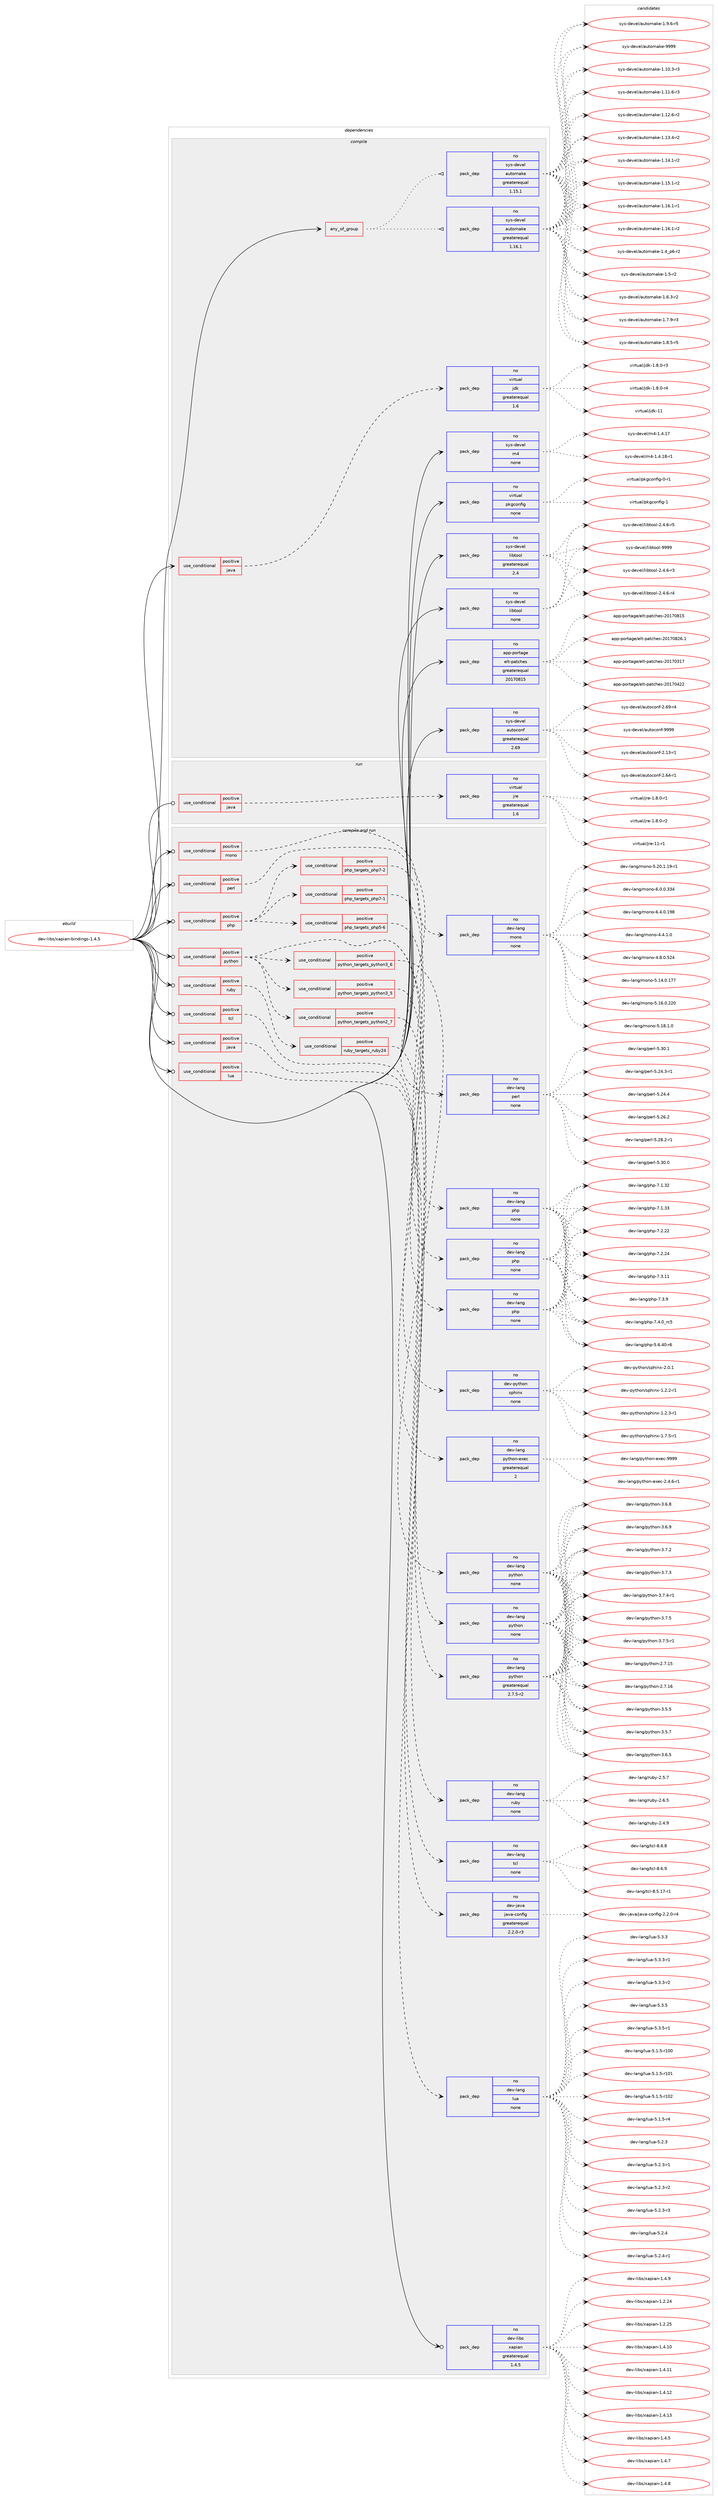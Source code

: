 digraph prolog {

# *************
# Graph options
# *************

newrank=true;
concentrate=true;
compound=true;
graph [rankdir=LR,fontname=Helvetica,fontsize=10,ranksep=1.5];#, ranksep=2.5, nodesep=0.2];
edge  [arrowhead=vee];
node  [fontname=Helvetica,fontsize=10];

# **********
# The ebuild
# **********

subgraph cluster_leftcol {
color=gray;
rank=same;
label=<<i>ebuild</i>>;
id [label="dev-libs/xapian-bindings-1.4.5", color=red, width=4, href="../dev-libs/xapian-bindings-1.4.5.svg"];
}

# ****************
# The dependencies
# ****************

subgraph cluster_midcol {
color=gray;
label=<<i>dependencies</i>>;
subgraph cluster_compile {
fillcolor="#eeeeee";
style=filled;
label=<<i>compile</i>>;
subgraph any11242 {
dependency569727 [label=<<TABLE BORDER="0" CELLBORDER="1" CELLSPACING="0" CELLPADDING="4"><TR><TD CELLPADDING="10">any_of_group</TD></TR></TABLE>>, shape=none, color=red];subgraph pack425360 {
dependency569728 [label=<<TABLE BORDER="0" CELLBORDER="1" CELLSPACING="0" CELLPADDING="4" WIDTH="220"><TR><TD ROWSPAN="6" CELLPADDING="30">pack_dep</TD></TR><TR><TD WIDTH="110">no</TD></TR><TR><TD>sys-devel</TD></TR><TR><TD>automake</TD></TR><TR><TD>greaterequal</TD></TR><TR><TD>1.16.1</TD></TR></TABLE>>, shape=none, color=blue];
}
dependency569727:e -> dependency569728:w [weight=20,style="dotted",arrowhead="oinv"];
subgraph pack425361 {
dependency569729 [label=<<TABLE BORDER="0" CELLBORDER="1" CELLSPACING="0" CELLPADDING="4" WIDTH="220"><TR><TD ROWSPAN="6" CELLPADDING="30">pack_dep</TD></TR><TR><TD WIDTH="110">no</TD></TR><TR><TD>sys-devel</TD></TR><TR><TD>automake</TD></TR><TR><TD>greaterequal</TD></TR><TR><TD>1.15.1</TD></TR></TABLE>>, shape=none, color=blue];
}
dependency569727:e -> dependency569729:w [weight=20,style="dotted",arrowhead="oinv"];
}
id:e -> dependency569727:w [weight=20,style="solid",arrowhead="vee"];
subgraph cond132763 {
dependency569730 [label=<<TABLE BORDER="0" CELLBORDER="1" CELLSPACING="0" CELLPADDING="4"><TR><TD ROWSPAN="3" CELLPADDING="10">use_conditional</TD></TR><TR><TD>positive</TD></TR><TR><TD>java</TD></TR></TABLE>>, shape=none, color=red];
subgraph pack425362 {
dependency569731 [label=<<TABLE BORDER="0" CELLBORDER="1" CELLSPACING="0" CELLPADDING="4" WIDTH="220"><TR><TD ROWSPAN="6" CELLPADDING="30">pack_dep</TD></TR><TR><TD WIDTH="110">no</TD></TR><TR><TD>virtual</TD></TR><TR><TD>jdk</TD></TR><TR><TD>greaterequal</TD></TR><TR><TD>1.6</TD></TR></TABLE>>, shape=none, color=blue];
}
dependency569730:e -> dependency569731:w [weight=20,style="dashed",arrowhead="vee"];
}
id:e -> dependency569730:w [weight=20,style="solid",arrowhead="vee"];
subgraph pack425363 {
dependency569732 [label=<<TABLE BORDER="0" CELLBORDER="1" CELLSPACING="0" CELLPADDING="4" WIDTH="220"><TR><TD ROWSPAN="6" CELLPADDING="30">pack_dep</TD></TR><TR><TD WIDTH="110">no</TD></TR><TR><TD>app-portage</TD></TR><TR><TD>elt-patches</TD></TR><TR><TD>greaterequal</TD></TR><TR><TD>20170815</TD></TR></TABLE>>, shape=none, color=blue];
}
id:e -> dependency569732:w [weight=20,style="solid",arrowhead="vee"];
subgraph pack425364 {
dependency569733 [label=<<TABLE BORDER="0" CELLBORDER="1" CELLSPACING="0" CELLPADDING="4" WIDTH="220"><TR><TD ROWSPAN="6" CELLPADDING="30">pack_dep</TD></TR><TR><TD WIDTH="110">no</TD></TR><TR><TD>sys-devel</TD></TR><TR><TD>autoconf</TD></TR><TR><TD>greaterequal</TD></TR><TR><TD>2.69</TD></TR></TABLE>>, shape=none, color=blue];
}
id:e -> dependency569733:w [weight=20,style="solid",arrowhead="vee"];
subgraph pack425365 {
dependency569734 [label=<<TABLE BORDER="0" CELLBORDER="1" CELLSPACING="0" CELLPADDING="4" WIDTH="220"><TR><TD ROWSPAN="6" CELLPADDING="30">pack_dep</TD></TR><TR><TD WIDTH="110">no</TD></TR><TR><TD>sys-devel</TD></TR><TR><TD>libtool</TD></TR><TR><TD>greaterequal</TD></TR><TR><TD>2.4</TD></TR></TABLE>>, shape=none, color=blue];
}
id:e -> dependency569734:w [weight=20,style="solid",arrowhead="vee"];
subgraph pack425366 {
dependency569735 [label=<<TABLE BORDER="0" CELLBORDER="1" CELLSPACING="0" CELLPADDING="4" WIDTH="220"><TR><TD ROWSPAN="6" CELLPADDING="30">pack_dep</TD></TR><TR><TD WIDTH="110">no</TD></TR><TR><TD>sys-devel</TD></TR><TR><TD>libtool</TD></TR><TR><TD>none</TD></TR><TR><TD></TD></TR></TABLE>>, shape=none, color=blue];
}
id:e -> dependency569735:w [weight=20,style="solid",arrowhead="vee"];
subgraph pack425367 {
dependency569736 [label=<<TABLE BORDER="0" CELLBORDER="1" CELLSPACING="0" CELLPADDING="4" WIDTH="220"><TR><TD ROWSPAN="6" CELLPADDING="30">pack_dep</TD></TR><TR><TD WIDTH="110">no</TD></TR><TR><TD>sys-devel</TD></TR><TR><TD>m4</TD></TR><TR><TD>none</TD></TR><TR><TD></TD></TR></TABLE>>, shape=none, color=blue];
}
id:e -> dependency569736:w [weight=20,style="solid",arrowhead="vee"];
subgraph pack425368 {
dependency569737 [label=<<TABLE BORDER="0" CELLBORDER="1" CELLSPACING="0" CELLPADDING="4" WIDTH="220"><TR><TD ROWSPAN="6" CELLPADDING="30">pack_dep</TD></TR><TR><TD WIDTH="110">no</TD></TR><TR><TD>virtual</TD></TR><TR><TD>pkgconfig</TD></TR><TR><TD>none</TD></TR><TR><TD></TD></TR></TABLE>>, shape=none, color=blue];
}
id:e -> dependency569737:w [weight=20,style="solid",arrowhead="vee"];
}
subgraph cluster_compileandrun {
fillcolor="#eeeeee";
style=filled;
label=<<i>compile and run</i>>;
subgraph cond132764 {
dependency569738 [label=<<TABLE BORDER="0" CELLBORDER="1" CELLSPACING="0" CELLPADDING="4"><TR><TD ROWSPAN="3" CELLPADDING="10">use_conditional</TD></TR><TR><TD>positive</TD></TR><TR><TD>java</TD></TR></TABLE>>, shape=none, color=red];
subgraph pack425369 {
dependency569739 [label=<<TABLE BORDER="0" CELLBORDER="1" CELLSPACING="0" CELLPADDING="4" WIDTH="220"><TR><TD ROWSPAN="6" CELLPADDING="30">pack_dep</TD></TR><TR><TD WIDTH="110">no</TD></TR><TR><TD>dev-java</TD></TR><TR><TD>java-config</TD></TR><TR><TD>greaterequal</TD></TR><TR><TD>2.2.0-r3</TD></TR></TABLE>>, shape=none, color=blue];
}
dependency569738:e -> dependency569739:w [weight=20,style="dashed",arrowhead="vee"];
}
id:e -> dependency569738:w [weight=20,style="solid",arrowhead="odotvee"];
subgraph cond132765 {
dependency569740 [label=<<TABLE BORDER="0" CELLBORDER="1" CELLSPACING="0" CELLPADDING="4"><TR><TD ROWSPAN="3" CELLPADDING="10">use_conditional</TD></TR><TR><TD>positive</TD></TR><TR><TD>lua</TD></TR></TABLE>>, shape=none, color=red];
subgraph pack425370 {
dependency569741 [label=<<TABLE BORDER="0" CELLBORDER="1" CELLSPACING="0" CELLPADDING="4" WIDTH="220"><TR><TD ROWSPAN="6" CELLPADDING="30">pack_dep</TD></TR><TR><TD WIDTH="110">no</TD></TR><TR><TD>dev-lang</TD></TR><TR><TD>lua</TD></TR><TR><TD>none</TD></TR><TR><TD></TD></TR></TABLE>>, shape=none, color=blue];
}
dependency569740:e -> dependency569741:w [weight=20,style="dashed",arrowhead="vee"];
}
id:e -> dependency569740:w [weight=20,style="solid",arrowhead="odotvee"];
subgraph cond132766 {
dependency569742 [label=<<TABLE BORDER="0" CELLBORDER="1" CELLSPACING="0" CELLPADDING="4"><TR><TD ROWSPAN="3" CELLPADDING="10">use_conditional</TD></TR><TR><TD>positive</TD></TR><TR><TD>mono</TD></TR></TABLE>>, shape=none, color=red];
subgraph pack425371 {
dependency569743 [label=<<TABLE BORDER="0" CELLBORDER="1" CELLSPACING="0" CELLPADDING="4" WIDTH="220"><TR><TD ROWSPAN="6" CELLPADDING="30">pack_dep</TD></TR><TR><TD WIDTH="110">no</TD></TR><TR><TD>dev-lang</TD></TR><TR><TD>mono</TD></TR><TR><TD>none</TD></TR><TR><TD></TD></TR></TABLE>>, shape=none, color=blue];
}
dependency569742:e -> dependency569743:w [weight=20,style="dashed",arrowhead="vee"];
}
id:e -> dependency569742:w [weight=20,style="solid",arrowhead="odotvee"];
subgraph cond132767 {
dependency569744 [label=<<TABLE BORDER="0" CELLBORDER="1" CELLSPACING="0" CELLPADDING="4"><TR><TD ROWSPAN="3" CELLPADDING="10">use_conditional</TD></TR><TR><TD>positive</TD></TR><TR><TD>perl</TD></TR></TABLE>>, shape=none, color=red];
subgraph pack425372 {
dependency569745 [label=<<TABLE BORDER="0" CELLBORDER="1" CELLSPACING="0" CELLPADDING="4" WIDTH="220"><TR><TD ROWSPAN="6" CELLPADDING="30">pack_dep</TD></TR><TR><TD WIDTH="110">no</TD></TR><TR><TD>dev-lang</TD></TR><TR><TD>perl</TD></TR><TR><TD>none</TD></TR><TR><TD></TD></TR></TABLE>>, shape=none, color=blue];
}
dependency569744:e -> dependency569745:w [weight=20,style="dashed",arrowhead="vee"];
}
id:e -> dependency569744:w [weight=20,style="solid",arrowhead="odotvee"];
subgraph cond132768 {
dependency569746 [label=<<TABLE BORDER="0" CELLBORDER="1" CELLSPACING="0" CELLPADDING="4"><TR><TD ROWSPAN="3" CELLPADDING="10">use_conditional</TD></TR><TR><TD>positive</TD></TR><TR><TD>php</TD></TR></TABLE>>, shape=none, color=red];
subgraph cond132769 {
dependency569747 [label=<<TABLE BORDER="0" CELLBORDER="1" CELLSPACING="0" CELLPADDING="4"><TR><TD ROWSPAN="3" CELLPADDING="10">use_conditional</TD></TR><TR><TD>positive</TD></TR><TR><TD>php_targets_php5-6</TD></TR></TABLE>>, shape=none, color=red];
subgraph pack425373 {
dependency569748 [label=<<TABLE BORDER="0" CELLBORDER="1" CELLSPACING="0" CELLPADDING="4" WIDTH="220"><TR><TD ROWSPAN="6" CELLPADDING="30">pack_dep</TD></TR><TR><TD WIDTH="110">no</TD></TR><TR><TD>dev-lang</TD></TR><TR><TD>php</TD></TR><TR><TD>none</TD></TR><TR><TD></TD></TR></TABLE>>, shape=none, color=blue];
}
dependency569747:e -> dependency569748:w [weight=20,style="dashed",arrowhead="vee"];
}
dependency569746:e -> dependency569747:w [weight=20,style="dashed",arrowhead="vee"];
subgraph cond132770 {
dependency569749 [label=<<TABLE BORDER="0" CELLBORDER="1" CELLSPACING="0" CELLPADDING="4"><TR><TD ROWSPAN="3" CELLPADDING="10">use_conditional</TD></TR><TR><TD>positive</TD></TR><TR><TD>php_targets_php7-1</TD></TR></TABLE>>, shape=none, color=red];
subgraph pack425374 {
dependency569750 [label=<<TABLE BORDER="0" CELLBORDER="1" CELLSPACING="0" CELLPADDING="4" WIDTH="220"><TR><TD ROWSPAN="6" CELLPADDING="30">pack_dep</TD></TR><TR><TD WIDTH="110">no</TD></TR><TR><TD>dev-lang</TD></TR><TR><TD>php</TD></TR><TR><TD>none</TD></TR><TR><TD></TD></TR></TABLE>>, shape=none, color=blue];
}
dependency569749:e -> dependency569750:w [weight=20,style="dashed",arrowhead="vee"];
}
dependency569746:e -> dependency569749:w [weight=20,style="dashed",arrowhead="vee"];
subgraph cond132771 {
dependency569751 [label=<<TABLE BORDER="0" CELLBORDER="1" CELLSPACING="0" CELLPADDING="4"><TR><TD ROWSPAN="3" CELLPADDING="10">use_conditional</TD></TR><TR><TD>positive</TD></TR><TR><TD>php_targets_php7-2</TD></TR></TABLE>>, shape=none, color=red];
subgraph pack425375 {
dependency569752 [label=<<TABLE BORDER="0" CELLBORDER="1" CELLSPACING="0" CELLPADDING="4" WIDTH="220"><TR><TD ROWSPAN="6" CELLPADDING="30">pack_dep</TD></TR><TR><TD WIDTH="110">no</TD></TR><TR><TD>dev-lang</TD></TR><TR><TD>php</TD></TR><TR><TD>none</TD></TR><TR><TD></TD></TR></TABLE>>, shape=none, color=blue];
}
dependency569751:e -> dependency569752:w [weight=20,style="dashed",arrowhead="vee"];
}
dependency569746:e -> dependency569751:w [weight=20,style="dashed",arrowhead="vee"];
}
id:e -> dependency569746:w [weight=20,style="solid",arrowhead="odotvee"];
subgraph cond132772 {
dependency569753 [label=<<TABLE BORDER="0" CELLBORDER="1" CELLSPACING="0" CELLPADDING="4"><TR><TD ROWSPAN="3" CELLPADDING="10">use_conditional</TD></TR><TR><TD>positive</TD></TR><TR><TD>python</TD></TR></TABLE>>, shape=none, color=red];
subgraph pack425376 {
dependency569754 [label=<<TABLE BORDER="0" CELLBORDER="1" CELLSPACING="0" CELLPADDING="4" WIDTH="220"><TR><TD ROWSPAN="6" CELLPADDING="30">pack_dep</TD></TR><TR><TD WIDTH="110">no</TD></TR><TR><TD>dev-python</TD></TR><TR><TD>sphinx</TD></TR><TR><TD>none</TD></TR><TR><TD></TD></TR></TABLE>>, shape=none, color=blue];
}
dependency569753:e -> dependency569754:w [weight=20,style="dashed",arrowhead="vee"];
subgraph cond132773 {
dependency569755 [label=<<TABLE BORDER="0" CELLBORDER="1" CELLSPACING="0" CELLPADDING="4"><TR><TD ROWSPAN="3" CELLPADDING="10">use_conditional</TD></TR><TR><TD>positive</TD></TR><TR><TD>python_targets_python2_7</TD></TR></TABLE>>, shape=none, color=red];
subgraph pack425377 {
dependency569756 [label=<<TABLE BORDER="0" CELLBORDER="1" CELLSPACING="0" CELLPADDING="4" WIDTH="220"><TR><TD ROWSPAN="6" CELLPADDING="30">pack_dep</TD></TR><TR><TD WIDTH="110">no</TD></TR><TR><TD>dev-lang</TD></TR><TR><TD>python</TD></TR><TR><TD>greaterequal</TD></TR><TR><TD>2.7.5-r2</TD></TR></TABLE>>, shape=none, color=blue];
}
dependency569755:e -> dependency569756:w [weight=20,style="dashed",arrowhead="vee"];
}
dependency569753:e -> dependency569755:w [weight=20,style="dashed",arrowhead="vee"];
subgraph cond132774 {
dependency569757 [label=<<TABLE BORDER="0" CELLBORDER="1" CELLSPACING="0" CELLPADDING="4"><TR><TD ROWSPAN="3" CELLPADDING="10">use_conditional</TD></TR><TR><TD>positive</TD></TR><TR><TD>python_targets_python3_5</TD></TR></TABLE>>, shape=none, color=red];
subgraph pack425378 {
dependency569758 [label=<<TABLE BORDER="0" CELLBORDER="1" CELLSPACING="0" CELLPADDING="4" WIDTH="220"><TR><TD ROWSPAN="6" CELLPADDING="30">pack_dep</TD></TR><TR><TD WIDTH="110">no</TD></TR><TR><TD>dev-lang</TD></TR><TR><TD>python</TD></TR><TR><TD>none</TD></TR><TR><TD></TD></TR></TABLE>>, shape=none, color=blue];
}
dependency569757:e -> dependency569758:w [weight=20,style="dashed",arrowhead="vee"];
}
dependency569753:e -> dependency569757:w [weight=20,style="dashed",arrowhead="vee"];
subgraph cond132775 {
dependency569759 [label=<<TABLE BORDER="0" CELLBORDER="1" CELLSPACING="0" CELLPADDING="4"><TR><TD ROWSPAN="3" CELLPADDING="10">use_conditional</TD></TR><TR><TD>positive</TD></TR><TR><TD>python_targets_python3_6</TD></TR></TABLE>>, shape=none, color=red];
subgraph pack425379 {
dependency569760 [label=<<TABLE BORDER="0" CELLBORDER="1" CELLSPACING="0" CELLPADDING="4" WIDTH="220"><TR><TD ROWSPAN="6" CELLPADDING="30">pack_dep</TD></TR><TR><TD WIDTH="110">no</TD></TR><TR><TD>dev-lang</TD></TR><TR><TD>python</TD></TR><TR><TD>none</TD></TR><TR><TD></TD></TR></TABLE>>, shape=none, color=blue];
}
dependency569759:e -> dependency569760:w [weight=20,style="dashed",arrowhead="vee"];
}
dependency569753:e -> dependency569759:w [weight=20,style="dashed",arrowhead="vee"];
subgraph pack425380 {
dependency569761 [label=<<TABLE BORDER="0" CELLBORDER="1" CELLSPACING="0" CELLPADDING="4" WIDTH="220"><TR><TD ROWSPAN="6" CELLPADDING="30">pack_dep</TD></TR><TR><TD WIDTH="110">no</TD></TR><TR><TD>dev-lang</TD></TR><TR><TD>python-exec</TD></TR><TR><TD>greaterequal</TD></TR><TR><TD>2</TD></TR></TABLE>>, shape=none, color=blue];
}
dependency569753:e -> dependency569761:w [weight=20,style="dashed",arrowhead="vee"];
}
id:e -> dependency569753:w [weight=20,style="solid",arrowhead="odotvee"];
subgraph cond132776 {
dependency569762 [label=<<TABLE BORDER="0" CELLBORDER="1" CELLSPACING="0" CELLPADDING="4"><TR><TD ROWSPAN="3" CELLPADDING="10">use_conditional</TD></TR><TR><TD>positive</TD></TR><TR><TD>ruby</TD></TR></TABLE>>, shape=none, color=red];
subgraph cond132777 {
dependency569763 [label=<<TABLE BORDER="0" CELLBORDER="1" CELLSPACING="0" CELLPADDING="4"><TR><TD ROWSPAN="3" CELLPADDING="10">use_conditional</TD></TR><TR><TD>positive</TD></TR><TR><TD>ruby_targets_ruby24</TD></TR></TABLE>>, shape=none, color=red];
subgraph pack425381 {
dependency569764 [label=<<TABLE BORDER="0" CELLBORDER="1" CELLSPACING="0" CELLPADDING="4" WIDTH="220"><TR><TD ROWSPAN="6" CELLPADDING="30">pack_dep</TD></TR><TR><TD WIDTH="110">no</TD></TR><TR><TD>dev-lang</TD></TR><TR><TD>ruby</TD></TR><TR><TD>none</TD></TR><TR><TD></TD></TR></TABLE>>, shape=none, color=blue];
}
dependency569763:e -> dependency569764:w [weight=20,style="dashed",arrowhead="vee"];
}
dependency569762:e -> dependency569763:w [weight=20,style="dashed",arrowhead="vee"];
}
id:e -> dependency569762:w [weight=20,style="solid",arrowhead="odotvee"];
subgraph cond132778 {
dependency569765 [label=<<TABLE BORDER="0" CELLBORDER="1" CELLSPACING="0" CELLPADDING="4"><TR><TD ROWSPAN="3" CELLPADDING="10">use_conditional</TD></TR><TR><TD>positive</TD></TR><TR><TD>tcl</TD></TR></TABLE>>, shape=none, color=red];
subgraph pack425382 {
dependency569766 [label=<<TABLE BORDER="0" CELLBORDER="1" CELLSPACING="0" CELLPADDING="4" WIDTH="220"><TR><TD ROWSPAN="6" CELLPADDING="30">pack_dep</TD></TR><TR><TD WIDTH="110">no</TD></TR><TR><TD>dev-lang</TD></TR><TR><TD>tcl</TD></TR><TR><TD>none</TD></TR><TR><TD></TD></TR></TABLE>>, shape=none, color=blue];
}
dependency569765:e -> dependency569766:w [weight=20,style="dashed",arrowhead="vee"];
}
id:e -> dependency569765:w [weight=20,style="solid",arrowhead="odotvee"];
subgraph pack425383 {
dependency569767 [label=<<TABLE BORDER="0" CELLBORDER="1" CELLSPACING="0" CELLPADDING="4" WIDTH="220"><TR><TD ROWSPAN="6" CELLPADDING="30">pack_dep</TD></TR><TR><TD WIDTH="110">no</TD></TR><TR><TD>dev-libs</TD></TR><TR><TD>xapian</TD></TR><TR><TD>greaterequal</TD></TR><TR><TD>1.4.5</TD></TR></TABLE>>, shape=none, color=blue];
}
id:e -> dependency569767:w [weight=20,style="solid",arrowhead="odotvee"];
}
subgraph cluster_run {
fillcolor="#eeeeee";
style=filled;
label=<<i>run</i>>;
subgraph cond132779 {
dependency569768 [label=<<TABLE BORDER="0" CELLBORDER="1" CELLSPACING="0" CELLPADDING="4"><TR><TD ROWSPAN="3" CELLPADDING="10">use_conditional</TD></TR><TR><TD>positive</TD></TR><TR><TD>java</TD></TR></TABLE>>, shape=none, color=red];
subgraph pack425384 {
dependency569769 [label=<<TABLE BORDER="0" CELLBORDER="1" CELLSPACING="0" CELLPADDING="4" WIDTH="220"><TR><TD ROWSPAN="6" CELLPADDING="30">pack_dep</TD></TR><TR><TD WIDTH="110">no</TD></TR><TR><TD>virtual</TD></TR><TR><TD>jre</TD></TR><TR><TD>greaterequal</TD></TR><TR><TD>1.6</TD></TR></TABLE>>, shape=none, color=blue];
}
dependency569768:e -> dependency569769:w [weight=20,style="dashed",arrowhead="vee"];
}
id:e -> dependency569768:w [weight=20,style="solid",arrowhead="odot"];
}
}

# **************
# The candidates
# **************

subgraph cluster_choices {
rank=same;
color=gray;
label=<<i>candidates</i>>;

subgraph choice425360 {
color=black;
nodesep=1;
choice11512111545100101118101108479711711611110997107101454946494846514511451 [label="sys-devel/automake-1.10.3-r3", color=red, width=4,href="../sys-devel/automake-1.10.3-r3.svg"];
choice11512111545100101118101108479711711611110997107101454946494946544511451 [label="sys-devel/automake-1.11.6-r3", color=red, width=4,href="../sys-devel/automake-1.11.6-r3.svg"];
choice11512111545100101118101108479711711611110997107101454946495046544511450 [label="sys-devel/automake-1.12.6-r2", color=red, width=4,href="../sys-devel/automake-1.12.6-r2.svg"];
choice11512111545100101118101108479711711611110997107101454946495146524511450 [label="sys-devel/automake-1.13.4-r2", color=red, width=4,href="../sys-devel/automake-1.13.4-r2.svg"];
choice11512111545100101118101108479711711611110997107101454946495246494511450 [label="sys-devel/automake-1.14.1-r2", color=red, width=4,href="../sys-devel/automake-1.14.1-r2.svg"];
choice11512111545100101118101108479711711611110997107101454946495346494511450 [label="sys-devel/automake-1.15.1-r2", color=red, width=4,href="../sys-devel/automake-1.15.1-r2.svg"];
choice11512111545100101118101108479711711611110997107101454946495446494511449 [label="sys-devel/automake-1.16.1-r1", color=red, width=4,href="../sys-devel/automake-1.16.1-r1.svg"];
choice11512111545100101118101108479711711611110997107101454946495446494511450 [label="sys-devel/automake-1.16.1-r2", color=red, width=4,href="../sys-devel/automake-1.16.1-r2.svg"];
choice115121115451001011181011084797117116111109971071014549465295112544511450 [label="sys-devel/automake-1.4_p6-r2", color=red, width=4,href="../sys-devel/automake-1.4_p6-r2.svg"];
choice11512111545100101118101108479711711611110997107101454946534511450 [label="sys-devel/automake-1.5-r2", color=red, width=4,href="../sys-devel/automake-1.5-r2.svg"];
choice115121115451001011181011084797117116111109971071014549465446514511450 [label="sys-devel/automake-1.6.3-r2", color=red, width=4,href="../sys-devel/automake-1.6.3-r2.svg"];
choice115121115451001011181011084797117116111109971071014549465546574511451 [label="sys-devel/automake-1.7.9-r3", color=red, width=4,href="../sys-devel/automake-1.7.9-r3.svg"];
choice115121115451001011181011084797117116111109971071014549465646534511453 [label="sys-devel/automake-1.8.5-r5", color=red, width=4,href="../sys-devel/automake-1.8.5-r5.svg"];
choice115121115451001011181011084797117116111109971071014549465746544511453 [label="sys-devel/automake-1.9.6-r5", color=red, width=4,href="../sys-devel/automake-1.9.6-r5.svg"];
choice115121115451001011181011084797117116111109971071014557575757 [label="sys-devel/automake-9999", color=red, width=4,href="../sys-devel/automake-9999.svg"];
dependency569728:e -> choice11512111545100101118101108479711711611110997107101454946494846514511451:w [style=dotted,weight="100"];
dependency569728:e -> choice11512111545100101118101108479711711611110997107101454946494946544511451:w [style=dotted,weight="100"];
dependency569728:e -> choice11512111545100101118101108479711711611110997107101454946495046544511450:w [style=dotted,weight="100"];
dependency569728:e -> choice11512111545100101118101108479711711611110997107101454946495146524511450:w [style=dotted,weight="100"];
dependency569728:e -> choice11512111545100101118101108479711711611110997107101454946495246494511450:w [style=dotted,weight="100"];
dependency569728:e -> choice11512111545100101118101108479711711611110997107101454946495346494511450:w [style=dotted,weight="100"];
dependency569728:e -> choice11512111545100101118101108479711711611110997107101454946495446494511449:w [style=dotted,weight="100"];
dependency569728:e -> choice11512111545100101118101108479711711611110997107101454946495446494511450:w [style=dotted,weight="100"];
dependency569728:e -> choice115121115451001011181011084797117116111109971071014549465295112544511450:w [style=dotted,weight="100"];
dependency569728:e -> choice11512111545100101118101108479711711611110997107101454946534511450:w [style=dotted,weight="100"];
dependency569728:e -> choice115121115451001011181011084797117116111109971071014549465446514511450:w [style=dotted,weight="100"];
dependency569728:e -> choice115121115451001011181011084797117116111109971071014549465546574511451:w [style=dotted,weight="100"];
dependency569728:e -> choice115121115451001011181011084797117116111109971071014549465646534511453:w [style=dotted,weight="100"];
dependency569728:e -> choice115121115451001011181011084797117116111109971071014549465746544511453:w [style=dotted,weight="100"];
dependency569728:e -> choice115121115451001011181011084797117116111109971071014557575757:w [style=dotted,weight="100"];
}
subgraph choice425361 {
color=black;
nodesep=1;
choice11512111545100101118101108479711711611110997107101454946494846514511451 [label="sys-devel/automake-1.10.3-r3", color=red, width=4,href="../sys-devel/automake-1.10.3-r3.svg"];
choice11512111545100101118101108479711711611110997107101454946494946544511451 [label="sys-devel/automake-1.11.6-r3", color=red, width=4,href="../sys-devel/automake-1.11.6-r3.svg"];
choice11512111545100101118101108479711711611110997107101454946495046544511450 [label="sys-devel/automake-1.12.6-r2", color=red, width=4,href="../sys-devel/automake-1.12.6-r2.svg"];
choice11512111545100101118101108479711711611110997107101454946495146524511450 [label="sys-devel/automake-1.13.4-r2", color=red, width=4,href="../sys-devel/automake-1.13.4-r2.svg"];
choice11512111545100101118101108479711711611110997107101454946495246494511450 [label="sys-devel/automake-1.14.1-r2", color=red, width=4,href="../sys-devel/automake-1.14.1-r2.svg"];
choice11512111545100101118101108479711711611110997107101454946495346494511450 [label="sys-devel/automake-1.15.1-r2", color=red, width=4,href="../sys-devel/automake-1.15.1-r2.svg"];
choice11512111545100101118101108479711711611110997107101454946495446494511449 [label="sys-devel/automake-1.16.1-r1", color=red, width=4,href="../sys-devel/automake-1.16.1-r1.svg"];
choice11512111545100101118101108479711711611110997107101454946495446494511450 [label="sys-devel/automake-1.16.1-r2", color=red, width=4,href="../sys-devel/automake-1.16.1-r2.svg"];
choice115121115451001011181011084797117116111109971071014549465295112544511450 [label="sys-devel/automake-1.4_p6-r2", color=red, width=4,href="../sys-devel/automake-1.4_p6-r2.svg"];
choice11512111545100101118101108479711711611110997107101454946534511450 [label="sys-devel/automake-1.5-r2", color=red, width=4,href="../sys-devel/automake-1.5-r2.svg"];
choice115121115451001011181011084797117116111109971071014549465446514511450 [label="sys-devel/automake-1.6.3-r2", color=red, width=4,href="../sys-devel/automake-1.6.3-r2.svg"];
choice115121115451001011181011084797117116111109971071014549465546574511451 [label="sys-devel/automake-1.7.9-r3", color=red, width=4,href="../sys-devel/automake-1.7.9-r3.svg"];
choice115121115451001011181011084797117116111109971071014549465646534511453 [label="sys-devel/automake-1.8.5-r5", color=red, width=4,href="../sys-devel/automake-1.8.5-r5.svg"];
choice115121115451001011181011084797117116111109971071014549465746544511453 [label="sys-devel/automake-1.9.6-r5", color=red, width=4,href="../sys-devel/automake-1.9.6-r5.svg"];
choice115121115451001011181011084797117116111109971071014557575757 [label="sys-devel/automake-9999", color=red, width=4,href="../sys-devel/automake-9999.svg"];
dependency569729:e -> choice11512111545100101118101108479711711611110997107101454946494846514511451:w [style=dotted,weight="100"];
dependency569729:e -> choice11512111545100101118101108479711711611110997107101454946494946544511451:w [style=dotted,weight="100"];
dependency569729:e -> choice11512111545100101118101108479711711611110997107101454946495046544511450:w [style=dotted,weight="100"];
dependency569729:e -> choice11512111545100101118101108479711711611110997107101454946495146524511450:w [style=dotted,weight="100"];
dependency569729:e -> choice11512111545100101118101108479711711611110997107101454946495246494511450:w [style=dotted,weight="100"];
dependency569729:e -> choice11512111545100101118101108479711711611110997107101454946495346494511450:w [style=dotted,weight="100"];
dependency569729:e -> choice11512111545100101118101108479711711611110997107101454946495446494511449:w [style=dotted,weight="100"];
dependency569729:e -> choice11512111545100101118101108479711711611110997107101454946495446494511450:w [style=dotted,weight="100"];
dependency569729:e -> choice115121115451001011181011084797117116111109971071014549465295112544511450:w [style=dotted,weight="100"];
dependency569729:e -> choice11512111545100101118101108479711711611110997107101454946534511450:w [style=dotted,weight="100"];
dependency569729:e -> choice115121115451001011181011084797117116111109971071014549465446514511450:w [style=dotted,weight="100"];
dependency569729:e -> choice115121115451001011181011084797117116111109971071014549465546574511451:w [style=dotted,weight="100"];
dependency569729:e -> choice115121115451001011181011084797117116111109971071014549465646534511453:w [style=dotted,weight="100"];
dependency569729:e -> choice115121115451001011181011084797117116111109971071014549465746544511453:w [style=dotted,weight="100"];
dependency569729:e -> choice115121115451001011181011084797117116111109971071014557575757:w [style=dotted,weight="100"];
}
subgraph choice425362 {
color=black;
nodesep=1;
choice11810511411611797108471061001074549465646484511451 [label="virtual/jdk-1.8.0-r3", color=red, width=4,href="../virtual/jdk-1.8.0-r3.svg"];
choice11810511411611797108471061001074549465646484511452 [label="virtual/jdk-1.8.0-r4", color=red, width=4,href="../virtual/jdk-1.8.0-r4.svg"];
choice1181051141161179710847106100107454949 [label="virtual/jdk-11", color=red, width=4,href="../virtual/jdk-11.svg"];
dependency569731:e -> choice11810511411611797108471061001074549465646484511451:w [style=dotted,weight="100"];
dependency569731:e -> choice11810511411611797108471061001074549465646484511452:w [style=dotted,weight="100"];
dependency569731:e -> choice1181051141161179710847106100107454949:w [style=dotted,weight="100"];
}
subgraph choice425363 {
color=black;
nodesep=1;
choice97112112451121111141169710310147101108116451129711699104101115455048495548514955 [label="app-portage/elt-patches-20170317", color=red, width=4,href="../app-portage/elt-patches-20170317.svg"];
choice97112112451121111141169710310147101108116451129711699104101115455048495548525050 [label="app-portage/elt-patches-20170422", color=red, width=4,href="../app-portage/elt-patches-20170422.svg"];
choice97112112451121111141169710310147101108116451129711699104101115455048495548564953 [label="app-portage/elt-patches-20170815", color=red, width=4,href="../app-portage/elt-patches-20170815.svg"];
choice971121124511211111411697103101471011081164511297116991041011154550484955485650544649 [label="app-portage/elt-patches-20170826.1", color=red, width=4,href="../app-portage/elt-patches-20170826.1.svg"];
dependency569732:e -> choice97112112451121111141169710310147101108116451129711699104101115455048495548514955:w [style=dotted,weight="100"];
dependency569732:e -> choice97112112451121111141169710310147101108116451129711699104101115455048495548525050:w [style=dotted,weight="100"];
dependency569732:e -> choice97112112451121111141169710310147101108116451129711699104101115455048495548564953:w [style=dotted,weight="100"];
dependency569732:e -> choice971121124511211111411697103101471011081164511297116991041011154550484955485650544649:w [style=dotted,weight="100"];
}
subgraph choice425364 {
color=black;
nodesep=1;
choice1151211154510010111810110847971171161119911111010245504649514511449 [label="sys-devel/autoconf-2.13-r1", color=red, width=4,href="../sys-devel/autoconf-2.13-r1.svg"];
choice1151211154510010111810110847971171161119911111010245504654524511449 [label="sys-devel/autoconf-2.64-r1", color=red, width=4,href="../sys-devel/autoconf-2.64-r1.svg"];
choice1151211154510010111810110847971171161119911111010245504654574511452 [label="sys-devel/autoconf-2.69-r4", color=red, width=4,href="../sys-devel/autoconf-2.69-r4.svg"];
choice115121115451001011181011084797117116111991111101024557575757 [label="sys-devel/autoconf-9999", color=red, width=4,href="../sys-devel/autoconf-9999.svg"];
dependency569733:e -> choice1151211154510010111810110847971171161119911111010245504649514511449:w [style=dotted,weight="100"];
dependency569733:e -> choice1151211154510010111810110847971171161119911111010245504654524511449:w [style=dotted,weight="100"];
dependency569733:e -> choice1151211154510010111810110847971171161119911111010245504654574511452:w [style=dotted,weight="100"];
dependency569733:e -> choice115121115451001011181011084797117116111991111101024557575757:w [style=dotted,weight="100"];
}
subgraph choice425365 {
color=black;
nodesep=1;
choice1151211154510010111810110847108105981161111111084550465246544511451 [label="sys-devel/libtool-2.4.6-r3", color=red, width=4,href="../sys-devel/libtool-2.4.6-r3.svg"];
choice1151211154510010111810110847108105981161111111084550465246544511452 [label="sys-devel/libtool-2.4.6-r4", color=red, width=4,href="../sys-devel/libtool-2.4.6-r4.svg"];
choice1151211154510010111810110847108105981161111111084550465246544511453 [label="sys-devel/libtool-2.4.6-r5", color=red, width=4,href="../sys-devel/libtool-2.4.6-r5.svg"];
choice1151211154510010111810110847108105981161111111084557575757 [label="sys-devel/libtool-9999", color=red, width=4,href="../sys-devel/libtool-9999.svg"];
dependency569734:e -> choice1151211154510010111810110847108105981161111111084550465246544511451:w [style=dotted,weight="100"];
dependency569734:e -> choice1151211154510010111810110847108105981161111111084550465246544511452:w [style=dotted,weight="100"];
dependency569734:e -> choice1151211154510010111810110847108105981161111111084550465246544511453:w [style=dotted,weight="100"];
dependency569734:e -> choice1151211154510010111810110847108105981161111111084557575757:w [style=dotted,weight="100"];
}
subgraph choice425366 {
color=black;
nodesep=1;
choice1151211154510010111810110847108105981161111111084550465246544511451 [label="sys-devel/libtool-2.4.6-r3", color=red, width=4,href="../sys-devel/libtool-2.4.6-r3.svg"];
choice1151211154510010111810110847108105981161111111084550465246544511452 [label="sys-devel/libtool-2.4.6-r4", color=red, width=4,href="../sys-devel/libtool-2.4.6-r4.svg"];
choice1151211154510010111810110847108105981161111111084550465246544511453 [label="sys-devel/libtool-2.4.6-r5", color=red, width=4,href="../sys-devel/libtool-2.4.6-r5.svg"];
choice1151211154510010111810110847108105981161111111084557575757 [label="sys-devel/libtool-9999", color=red, width=4,href="../sys-devel/libtool-9999.svg"];
dependency569735:e -> choice1151211154510010111810110847108105981161111111084550465246544511451:w [style=dotted,weight="100"];
dependency569735:e -> choice1151211154510010111810110847108105981161111111084550465246544511452:w [style=dotted,weight="100"];
dependency569735:e -> choice1151211154510010111810110847108105981161111111084550465246544511453:w [style=dotted,weight="100"];
dependency569735:e -> choice1151211154510010111810110847108105981161111111084557575757:w [style=dotted,weight="100"];
}
subgraph choice425367 {
color=black;
nodesep=1;
choice11512111545100101118101108471095245494652464955 [label="sys-devel/m4-1.4.17", color=red, width=4,href="../sys-devel/m4-1.4.17.svg"];
choice115121115451001011181011084710952454946524649564511449 [label="sys-devel/m4-1.4.18-r1", color=red, width=4,href="../sys-devel/m4-1.4.18-r1.svg"];
dependency569736:e -> choice11512111545100101118101108471095245494652464955:w [style=dotted,weight="100"];
dependency569736:e -> choice115121115451001011181011084710952454946524649564511449:w [style=dotted,weight="100"];
}
subgraph choice425368 {
color=black;
nodesep=1;
choice11810511411611797108471121071039911111010210510345484511449 [label="virtual/pkgconfig-0-r1", color=red, width=4,href="../virtual/pkgconfig-0-r1.svg"];
choice1181051141161179710847112107103991111101021051034549 [label="virtual/pkgconfig-1", color=red, width=4,href="../virtual/pkgconfig-1.svg"];
dependency569737:e -> choice11810511411611797108471121071039911111010210510345484511449:w [style=dotted,weight="100"];
dependency569737:e -> choice1181051141161179710847112107103991111101021051034549:w [style=dotted,weight="100"];
}
subgraph choice425369 {
color=black;
nodesep=1;
choice10010111845106971189747106971189745991111101021051034550465046484511452 [label="dev-java/java-config-2.2.0-r4", color=red, width=4,href="../dev-java/java-config-2.2.0-r4.svg"];
dependency569739:e -> choice10010111845106971189747106971189745991111101021051034550465046484511452:w [style=dotted,weight="100"];
}
subgraph choice425370 {
color=black;
nodesep=1;
choice1001011184510897110103471081179745534649465345114494848 [label="dev-lang/lua-5.1.5-r100", color=red, width=4,href="../dev-lang/lua-5.1.5-r100.svg"];
choice1001011184510897110103471081179745534649465345114494849 [label="dev-lang/lua-5.1.5-r101", color=red, width=4,href="../dev-lang/lua-5.1.5-r101.svg"];
choice1001011184510897110103471081179745534649465345114494850 [label="dev-lang/lua-5.1.5-r102", color=red, width=4,href="../dev-lang/lua-5.1.5-r102.svg"];
choice100101118451089711010347108117974553464946534511452 [label="dev-lang/lua-5.1.5-r4", color=red, width=4,href="../dev-lang/lua-5.1.5-r4.svg"];
choice10010111845108971101034710811797455346504651 [label="dev-lang/lua-5.2.3", color=red, width=4,href="../dev-lang/lua-5.2.3.svg"];
choice100101118451089711010347108117974553465046514511449 [label="dev-lang/lua-5.2.3-r1", color=red, width=4,href="../dev-lang/lua-5.2.3-r1.svg"];
choice100101118451089711010347108117974553465046514511450 [label="dev-lang/lua-5.2.3-r2", color=red, width=4,href="../dev-lang/lua-5.2.3-r2.svg"];
choice100101118451089711010347108117974553465046514511451 [label="dev-lang/lua-5.2.3-r3", color=red, width=4,href="../dev-lang/lua-5.2.3-r3.svg"];
choice10010111845108971101034710811797455346504652 [label="dev-lang/lua-5.2.4", color=red, width=4,href="../dev-lang/lua-5.2.4.svg"];
choice100101118451089711010347108117974553465046524511449 [label="dev-lang/lua-5.2.4-r1", color=red, width=4,href="../dev-lang/lua-5.2.4-r1.svg"];
choice10010111845108971101034710811797455346514651 [label="dev-lang/lua-5.3.3", color=red, width=4,href="../dev-lang/lua-5.3.3.svg"];
choice100101118451089711010347108117974553465146514511449 [label="dev-lang/lua-5.3.3-r1", color=red, width=4,href="../dev-lang/lua-5.3.3-r1.svg"];
choice100101118451089711010347108117974553465146514511450 [label="dev-lang/lua-5.3.3-r2", color=red, width=4,href="../dev-lang/lua-5.3.3-r2.svg"];
choice10010111845108971101034710811797455346514653 [label="dev-lang/lua-5.3.5", color=red, width=4,href="../dev-lang/lua-5.3.5.svg"];
choice100101118451089711010347108117974553465146534511449 [label="dev-lang/lua-5.3.5-r1", color=red, width=4,href="../dev-lang/lua-5.3.5-r1.svg"];
dependency569741:e -> choice1001011184510897110103471081179745534649465345114494848:w [style=dotted,weight="100"];
dependency569741:e -> choice1001011184510897110103471081179745534649465345114494849:w [style=dotted,weight="100"];
dependency569741:e -> choice1001011184510897110103471081179745534649465345114494850:w [style=dotted,weight="100"];
dependency569741:e -> choice100101118451089711010347108117974553464946534511452:w [style=dotted,weight="100"];
dependency569741:e -> choice10010111845108971101034710811797455346504651:w [style=dotted,weight="100"];
dependency569741:e -> choice100101118451089711010347108117974553465046514511449:w [style=dotted,weight="100"];
dependency569741:e -> choice100101118451089711010347108117974553465046514511450:w [style=dotted,weight="100"];
dependency569741:e -> choice100101118451089711010347108117974553465046514511451:w [style=dotted,weight="100"];
dependency569741:e -> choice10010111845108971101034710811797455346504652:w [style=dotted,weight="100"];
dependency569741:e -> choice100101118451089711010347108117974553465046524511449:w [style=dotted,weight="100"];
dependency569741:e -> choice10010111845108971101034710811797455346514651:w [style=dotted,weight="100"];
dependency569741:e -> choice100101118451089711010347108117974553465146514511449:w [style=dotted,weight="100"];
dependency569741:e -> choice100101118451089711010347108117974553465146514511450:w [style=dotted,weight="100"];
dependency569741:e -> choice10010111845108971101034710811797455346514653:w [style=dotted,weight="100"];
dependency569741:e -> choice100101118451089711010347108117974553465146534511449:w [style=dotted,weight="100"];
}
subgraph choice425371 {
color=black;
nodesep=1;
choice1001011184510897110103471091111101114552465246494648 [label="dev-lang/mono-4.4.1.0", color=red, width=4,href="../dev-lang/mono-4.4.1.0.svg"];
choice10010111845108971101034710911111011145524656464846535052 [label="dev-lang/mono-4.8.0.524", color=red, width=4,href="../dev-lang/mono-4.8.0.524.svg"];
choice1001011184510897110103471091111101114553464952464846495555 [label="dev-lang/mono-5.14.0.177", color=red, width=4,href="../dev-lang/mono-5.14.0.177.svg"];
choice1001011184510897110103471091111101114553464954464846505048 [label="dev-lang/mono-5.16.0.220", color=red, width=4,href="../dev-lang/mono-5.16.0.220.svg"];
choice100101118451089711010347109111110111455346495646494648 [label="dev-lang/mono-5.18.1.0", color=red, width=4,href="../dev-lang/mono-5.18.1.0.svg"];
choice100101118451089711010347109111110111455346504846494649574511449 [label="dev-lang/mono-5.20.1.19-r1", color=red, width=4,href="../dev-lang/mono-5.20.1.19-r1.svg"];
choice10010111845108971101034710911111011145544648464846515152 [label="dev-lang/mono-6.0.0.334", color=red, width=4,href="../dev-lang/mono-6.0.0.334.svg"];
choice10010111845108971101034710911111011145544652464846495756 [label="dev-lang/mono-6.4.0.198", color=red, width=4,href="../dev-lang/mono-6.4.0.198.svg"];
dependency569743:e -> choice1001011184510897110103471091111101114552465246494648:w [style=dotted,weight="100"];
dependency569743:e -> choice10010111845108971101034710911111011145524656464846535052:w [style=dotted,weight="100"];
dependency569743:e -> choice1001011184510897110103471091111101114553464952464846495555:w [style=dotted,weight="100"];
dependency569743:e -> choice1001011184510897110103471091111101114553464954464846505048:w [style=dotted,weight="100"];
dependency569743:e -> choice100101118451089711010347109111110111455346495646494648:w [style=dotted,weight="100"];
dependency569743:e -> choice100101118451089711010347109111110111455346504846494649574511449:w [style=dotted,weight="100"];
dependency569743:e -> choice10010111845108971101034710911111011145544648464846515152:w [style=dotted,weight="100"];
dependency569743:e -> choice10010111845108971101034710911111011145544652464846495756:w [style=dotted,weight="100"];
}
subgraph choice425372 {
color=black;
nodesep=1;
choice100101118451089711010347112101114108455346505246514511449 [label="dev-lang/perl-5.24.3-r1", color=red, width=4,href="../dev-lang/perl-5.24.3-r1.svg"];
choice10010111845108971101034711210111410845534650524652 [label="dev-lang/perl-5.24.4", color=red, width=4,href="../dev-lang/perl-5.24.4.svg"];
choice10010111845108971101034711210111410845534650544650 [label="dev-lang/perl-5.26.2", color=red, width=4,href="../dev-lang/perl-5.26.2.svg"];
choice100101118451089711010347112101114108455346505646504511449 [label="dev-lang/perl-5.28.2-r1", color=red, width=4,href="../dev-lang/perl-5.28.2-r1.svg"];
choice10010111845108971101034711210111410845534651484648 [label="dev-lang/perl-5.30.0", color=red, width=4,href="../dev-lang/perl-5.30.0.svg"];
choice10010111845108971101034711210111410845534651484649 [label="dev-lang/perl-5.30.1", color=red, width=4,href="../dev-lang/perl-5.30.1.svg"];
dependency569745:e -> choice100101118451089711010347112101114108455346505246514511449:w [style=dotted,weight="100"];
dependency569745:e -> choice10010111845108971101034711210111410845534650524652:w [style=dotted,weight="100"];
dependency569745:e -> choice10010111845108971101034711210111410845534650544650:w [style=dotted,weight="100"];
dependency569745:e -> choice100101118451089711010347112101114108455346505646504511449:w [style=dotted,weight="100"];
dependency569745:e -> choice10010111845108971101034711210111410845534651484648:w [style=dotted,weight="100"];
dependency569745:e -> choice10010111845108971101034711210111410845534651484649:w [style=dotted,weight="100"];
}
subgraph choice425373 {
color=black;
nodesep=1;
choice100101118451089711010347112104112455346544652484511454 [label="dev-lang/php-5.6.40-r6", color=red, width=4,href="../dev-lang/php-5.6.40-r6.svg"];
choice10010111845108971101034711210411245554649465150 [label="dev-lang/php-7.1.32", color=red, width=4,href="../dev-lang/php-7.1.32.svg"];
choice10010111845108971101034711210411245554649465151 [label="dev-lang/php-7.1.33", color=red, width=4,href="../dev-lang/php-7.1.33.svg"];
choice10010111845108971101034711210411245554650465050 [label="dev-lang/php-7.2.22", color=red, width=4,href="../dev-lang/php-7.2.22.svg"];
choice10010111845108971101034711210411245554650465052 [label="dev-lang/php-7.2.24", color=red, width=4,href="../dev-lang/php-7.2.24.svg"];
choice10010111845108971101034711210411245554651464949 [label="dev-lang/php-7.3.11", color=red, width=4,href="../dev-lang/php-7.3.11.svg"];
choice100101118451089711010347112104112455546514657 [label="dev-lang/php-7.3.9", color=red, width=4,href="../dev-lang/php-7.3.9.svg"];
choice100101118451089711010347112104112455546524648951149953 [label="dev-lang/php-7.4.0_rc5", color=red, width=4,href="../dev-lang/php-7.4.0_rc5.svg"];
dependency569748:e -> choice100101118451089711010347112104112455346544652484511454:w [style=dotted,weight="100"];
dependency569748:e -> choice10010111845108971101034711210411245554649465150:w [style=dotted,weight="100"];
dependency569748:e -> choice10010111845108971101034711210411245554649465151:w [style=dotted,weight="100"];
dependency569748:e -> choice10010111845108971101034711210411245554650465050:w [style=dotted,weight="100"];
dependency569748:e -> choice10010111845108971101034711210411245554650465052:w [style=dotted,weight="100"];
dependency569748:e -> choice10010111845108971101034711210411245554651464949:w [style=dotted,weight="100"];
dependency569748:e -> choice100101118451089711010347112104112455546514657:w [style=dotted,weight="100"];
dependency569748:e -> choice100101118451089711010347112104112455546524648951149953:w [style=dotted,weight="100"];
}
subgraph choice425374 {
color=black;
nodesep=1;
choice100101118451089711010347112104112455346544652484511454 [label="dev-lang/php-5.6.40-r6", color=red, width=4,href="../dev-lang/php-5.6.40-r6.svg"];
choice10010111845108971101034711210411245554649465150 [label="dev-lang/php-7.1.32", color=red, width=4,href="../dev-lang/php-7.1.32.svg"];
choice10010111845108971101034711210411245554649465151 [label="dev-lang/php-7.1.33", color=red, width=4,href="../dev-lang/php-7.1.33.svg"];
choice10010111845108971101034711210411245554650465050 [label="dev-lang/php-7.2.22", color=red, width=4,href="../dev-lang/php-7.2.22.svg"];
choice10010111845108971101034711210411245554650465052 [label="dev-lang/php-7.2.24", color=red, width=4,href="../dev-lang/php-7.2.24.svg"];
choice10010111845108971101034711210411245554651464949 [label="dev-lang/php-7.3.11", color=red, width=4,href="../dev-lang/php-7.3.11.svg"];
choice100101118451089711010347112104112455546514657 [label="dev-lang/php-7.3.9", color=red, width=4,href="../dev-lang/php-7.3.9.svg"];
choice100101118451089711010347112104112455546524648951149953 [label="dev-lang/php-7.4.0_rc5", color=red, width=4,href="../dev-lang/php-7.4.0_rc5.svg"];
dependency569750:e -> choice100101118451089711010347112104112455346544652484511454:w [style=dotted,weight="100"];
dependency569750:e -> choice10010111845108971101034711210411245554649465150:w [style=dotted,weight="100"];
dependency569750:e -> choice10010111845108971101034711210411245554649465151:w [style=dotted,weight="100"];
dependency569750:e -> choice10010111845108971101034711210411245554650465050:w [style=dotted,weight="100"];
dependency569750:e -> choice10010111845108971101034711210411245554650465052:w [style=dotted,weight="100"];
dependency569750:e -> choice10010111845108971101034711210411245554651464949:w [style=dotted,weight="100"];
dependency569750:e -> choice100101118451089711010347112104112455546514657:w [style=dotted,weight="100"];
dependency569750:e -> choice100101118451089711010347112104112455546524648951149953:w [style=dotted,weight="100"];
}
subgraph choice425375 {
color=black;
nodesep=1;
choice100101118451089711010347112104112455346544652484511454 [label="dev-lang/php-5.6.40-r6", color=red, width=4,href="../dev-lang/php-5.6.40-r6.svg"];
choice10010111845108971101034711210411245554649465150 [label="dev-lang/php-7.1.32", color=red, width=4,href="../dev-lang/php-7.1.32.svg"];
choice10010111845108971101034711210411245554649465151 [label="dev-lang/php-7.1.33", color=red, width=4,href="../dev-lang/php-7.1.33.svg"];
choice10010111845108971101034711210411245554650465050 [label="dev-lang/php-7.2.22", color=red, width=4,href="../dev-lang/php-7.2.22.svg"];
choice10010111845108971101034711210411245554650465052 [label="dev-lang/php-7.2.24", color=red, width=4,href="../dev-lang/php-7.2.24.svg"];
choice10010111845108971101034711210411245554651464949 [label="dev-lang/php-7.3.11", color=red, width=4,href="../dev-lang/php-7.3.11.svg"];
choice100101118451089711010347112104112455546514657 [label="dev-lang/php-7.3.9", color=red, width=4,href="../dev-lang/php-7.3.9.svg"];
choice100101118451089711010347112104112455546524648951149953 [label="dev-lang/php-7.4.0_rc5", color=red, width=4,href="../dev-lang/php-7.4.0_rc5.svg"];
dependency569752:e -> choice100101118451089711010347112104112455346544652484511454:w [style=dotted,weight="100"];
dependency569752:e -> choice10010111845108971101034711210411245554649465150:w [style=dotted,weight="100"];
dependency569752:e -> choice10010111845108971101034711210411245554649465151:w [style=dotted,weight="100"];
dependency569752:e -> choice10010111845108971101034711210411245554650465050:w [style=dotted,weight="100"];
dependency569752:e -> choice10010111845108971101034711210411245554650465052:w [style=dotted,weight="100"];
dependency569752:e -> choice10010111845108971101034711210411245554651464949:w [style=dotted,weight="100"];
dependency569752:e -> choice100101118451089711010347112104112455546514657:w [style=dotted,weight="100"];
dependency569752:e -> choice100101118451089711010347112104112455546524648951149953:w [style=dotted,weight="100"];
}
subgraph choice425376 {
color=black;
nodesep=1;
choice10010111845112121116104111110471151121041051101204549465046504511449 [label="dev-python/sphinx-1.2.2-r1", color=red, width=4,href="../dev-python/sphinx-1.2.2-r1.svg"];
choice10010111845112121116104111110471151121041051101204549465046514511449 [label="dev-python/sphinx-1.2.3-r1", color=red, width=4,href="../dev-python/sphinx-1.2.3-r1.svg"];
choice10010111845112121116104111110471151121041051101204549465546534511449 [label="dev-python/sphinx-1.7.5-r1", color=red, width=4,href="../dev-python/sphinx-1.7.5-r1.svg"];
choice1001011184511212111610411111047115112104105110120455046484649 [label="dev-python/sphinx-2.0.1", color=red, width=4,href="../dev-python/sphinx-2.0.1.svg"];
dependency569754:e -> choice10010111845112121116104111110471151121041051101204549465046504511449:w [style=dotted,weight="100"];
dependency569754:e -> choice10010111845112121116104111110471151121041051101204549465046514511449:w [style=dotted,weight="100"];
dependency569754:e -> choice10010111845112121116104111110471151121041051101204549465546534511449:w [style=dotted,weight="100"];
dependency569754:e -> choice1001011184511212111610411111047115112104105110120455046484649:w [style=dotted,weight="100"];
}
subgraph choice425377 {
color=black;
nodesep=1;
choice10010111845108971101034711212111610411111045504655464953 [label="dev-lang/python-2.7.15", color=red, width=4,href="../dev-lang/python-2.7.15.svg"];
choice10010111845108971101034711212111610411111045504655464954 [label="dev-lang/python-2.7.16", color=red, width=4,href="../dev-lang/python-2.7.16.svg"];
choice100101118451089711010347112121116104111110455146534653 [label="dev-lang/python-3.5.5", color=red, width=4,href="../dev-lang/python-3.5.5.svg"];
choice100101118451089711010347112121116104111110455146534655 [label="dev-lang/python-3.5.7", color=red, width=4,href="../dev-lang/python-3.5.7.svg"];
choice100101118451089711010347112121116104111110455146544653 [label="dev-lang/python-3.6.5", color=red, width=4,href="../dev-lang/python-3.6.5.svg"];
choice100101118451089711010347112121116104111110455146544656 [label="dev-lang/python-3.6.8", color=red, width=4,href="../dev-lang/python-3.6.8.svg"];
choice100101118451089711010347112121116104111110455146544657 [label="dev-lang/python-3.6.9", color=red, width=4,href="../dev-lang/python-3.6.9.svg"];
choice100101118451089711010347112121116104111110455146554650 [label="dev-lang/python-3.7.2", color=red, width=4,href="../dev-lang/python-3.7.2.svg"];
choice100101118451089711010347112121116104111110455146554651 [label="dev-lang/python-3.7.3", color=red, width=4,href="../dev-lang/python-3.7.3.svg"];
choice1001011184510897110103471121211161041111104551465546524511449 [label="dev-lang/python-3.7.4-r1", color=red, width=4,href="../dev-lang/python-3.7.4-r1.svg"];
choice100101118451089711010347112121116104111110455146554653 [label="dev-lang/python-3.7.5", color=red, width=4,href="../dev-lang/python-3.7.5.svg"];
choice1001011184510897110103471121211161041111104551465546534511449 [label="dev-lang/python-3.7.5-r1", color=red, width=4,href="../dev-lang/python-3.7.5-r1.svg"];
dependency569756:e -> choice10010111845108971101034711212111610411111045504655464953:w [style=dotted,weight="100"];
dependency569756:e -> choice10010111845108971101034711212111610411111045504655464954:w [style=dotted,weight="100"];
dependency569756:e -> choice100101118451089711010347112121116104111110455146534653:w [style=dotted,weight="100"];
dependency569756:e -> choice100101118451089711010347112121116104111110455146534655:w [style=dotted,weight="100"];
dependency569756:e -> choice100101118451089711010347112121116104111110455146544653:w [style=dotted,weight="100"];
dependency569756:e -> choice100101118451089711010347112121116104111110455146544656:w [style=dotted,weight="100"];
dependency569756:e -> choice100101118451089711010347112121116104111110455146544657:w [style=dotted,weight="100"];
dependency569756:e -> choice100101118451089711010347112121116104111110455146554650:w [style=dotted,weight="100"];
dependency569756:e -> choice100101118451089711010347112121116104111110455146554651:w [style=dotted,weight="100"];
dependency569756:e -> choice1001011184510897110103471121211161041111104551465546524511449:w [style=dotted,weight="100"];
dependency569756:e -> choice100101118451089711010347112121116104111110455146554653:w [style=dotted,weight="100"];
dependency569756:e -> choice1001011184510897110103471121211161041111104551465546534511449:w [style=dotted,weight="100"];
}
subgraph choice425378 {
color=black;
nodesep=1;
choice10010111845108971101034711212111610411111045504655464953 [label="dev-lang/python-2.7.15", color=red, width=4,href="../dev-lang/python-2.7.15.svg"];
choice10010111845108971101034711212111610411111045504655464954 [label="dev-lang/python-2.7.16", color=red, width=4,href="../dev-lang/python-2.7.16.svg"];
choice100101118451089711010347112121116104111110455146534653 [label="dev-lang/python-3.5.5", color=red, width=4,href="../dev-lang/python-3.5.5.svg"];
choice100101118451089711010347112121116104111110455146534655 [label="dev-lang/python-3.5.7", color=red, width=4,href="../dev-lang/python-3.5.7.svg"];
choice100101118451089711010347112121116104111110455146544653 [label="dev-lang/python-3.6.5", color=red, width=4,href="../dev-lang/python-3.6.5.svg"];
choice100101118451089711010347112121116104111110455146544656 [label="dev-lang/python-3.6.8", color=red, width=4,href="../dev-lang/python-3.6.8.svg"];
choice100101118451089711010347112121116104111110455146544657 [label="dev-lang/python-3.6.9", color=red, width=4,href="../dev-lang/python-3.6.9.svg"];
choice100101118451089711010347112121116104111110455146554650 [label="dev-lang/python-3.7.2", color=red, width=4,href="../dev-lang/python-3.7.2.svg"];
choice100101118451089711010347112121116104111110455146554651 [label="dev-lang/python-3.7.3", color=red, width=4,href="../dev-lang/python-3.7.3.svg"];
choice1001011184510897110103471121211161041111104551465546524511449 [label="dev-lang/python-3.7.4-r1", color=red, width=4,href="../dev-lang/python-3.7.4-r1.svg"];
choice100101118451089711010347112121116104111110455146554653 [label="dev-lang/python-3.7.5", color=red, width=4,href="../dev-lang/python-3.7.5.svg"];
choice1001011184510897110103471121211161041111104551465546534511449 [label="dev-lang/python-3.7.5-r1", color=red, width=4,href="../dev-lang/python-3.7.5-r1.svg"];
dependency569758:e -> choice10010111845108971101034711212111610411111045504655464953:w [style=dotted,weight="100"];
dependency569758:e -> choice10010111845108971101034711212111610411111045504655464954:w [style=dotted,weight="100"];
dependency569758:e -> choice100101118451089711010347112121116104111110455146534653:w [style=dotted,weight="100"];
dependency569758:e -> choice100101118451089711010347112121116104111110455146534655:w [style=dotted,weight="100"];
dependency569758:e -> choice100101118451089711010347112121116104111110455146544653:w [style=dotted,weight="100"];
dependency569758:e -> choice100101118451089711010347112121116104111110455146544656:w [style=dotted,weight="100"];
dependency569758:e -> choice100101118451089711010347112121116104111110455146544657:w [style=dotted,weight="100"];
dependency569758:e -> choice100101118451089711010347112121116104111110455146554650:w [style=dotted,weight="100"];
dependency569758:e -> choice100101118451089711010347112121116104111110455146554651:w [style=dotted,weight="100"];
dependency569758:e -> choice1001011184510897110103471121211161041111104551465546524511449:w [style=dotted,weight="100"];
dependency569758:e -> choice100101118451089711010347112121116104111110455146554653:w [style=dotted,weight="100"];
dependency569758:e -> choice1001011184510897110103471121211161041111104551465546534511449:w [style=dotted,weight="100"];
}
subgraph choice425379 {
color=black;
nodesep=1;
choice10010111845108971101034711212111610411111045504655464953 [label="dev-lang/python-2.7.15", color=red, width=4,href="../dev-lang/python-2.7.15.svg"];
choice10010111845108971101034711212111610411111045504655464954 [label="dev-lang/python-2.7.16", color=red, width=4,href="../dev-lang/python-2.7.16.svg"];
choice100101118451089711010347112121116104111110455146534653 [label="dev-lang/python-3.5.5", color=red, width=4,href="../dev-lang/python-3.5.5.svg"];
choice100101118451089711010347112121116104111110455146534655 [label="dev-lang/python-3.5.7", color=red, width=4,href="../dev-lang/python-3.5.7.svg"];
choice100101118451089711010347112121116104111110455146544653 [label="dev-lang/python-3.6.5", color=red, width=4,href="../dev-lang/python-3.6.5.svg"];
choice100101118451089711010347112121116104111110455146544656 [label="dev-lang/python-3.6.8", color=red, width=4,href="../dev-lang/python-3.6.8.svg"];
choice100101118451089711010347112121116104111110455146544657 [label="dev-lang/python-3.6.9", color=red, width=4,href="../dev-lang/python-3.6.9.svg"];
choice100101118451089711010347112121116104111110455146554650 [label="dev-lang/python-3.7.2", color=red, width=4,href="../dev-lang/python-3.7.2.svg"];
choice100101118451089711010347112121116104111110455146554651 [label="dev-lang/python-3.7.3", color=red, width=4,href="../dev-lang/python-3.7.3.svg"];
choice1001011184510897110103471121211161041111104551465546524511449 [label="dev-lang/python-3.7.4-r1", color=red, width=4,href="../dev-lang/python-3.7.4-r1.svg"];
choice100101118451089711010347112121116104111110455146554653 [label="dev-lang/python-3.7.5", color=red, width=4,href="../dev-lang/python-3.7.5.svg"];
choice1001011184510897110103471121211161041111104551465546534511449 [label="dev-lang/python-3.7.5-r1", color=red, width=4,href="../dev-lang/python-3.7.5-r1.svg"];
dependency569760:e -> choice10010111845108971101034711212111610411111045504655464953:w [style=dotted,weight="100"];
dependency569760:e -> choice10010111845108971101034711212111610411111045504655464954:w [style=dotted,weight="100"];
dependency569760:e -> choice100101118451089711010347112121116104111110455146534653:w [style=dotted,weight="100"];
dependency569760:e -> choice100101118451089711010347112121116104111110455146534655:w [style=dotted,weight="100"];
dependency569760:e -> choice100101118451089711010347112121116104111110455146544653:w [style=dotted,weight="100"];
dependency569760:e -> choice100101118451089711010347112121116104111110455146544656:w [style=dotted,weight="100"];
dependency569760:e -> choice100101118451089711010347112121116104111110455146544657:w [style=dotted,weight="100"];
dependency569760:e -> choice100101118451089711010347112121116104111110455146554650:w [style=dotted,weight="100"];
dependency569760:e -> choice100101118451089711010347112121116104111110455146554651:w [style=dotted,weight="100"];
dependency569760:e -> choice1001011184510897110103471121211161041111104551465546524511449:w [style=dotted,weight="100"];
dependency569760:e -> choice100101118451089711010347112121116104111110455146554653:w [style=dotted,weight="100"];
dependency569760:e -> choice1001011184510897110103471121211161041111104551465546534511449:w [style=dotted,weight="100"];
}
subgraph choice425380 {
color=black;
nodesep=1;
choice10010111845108971101034711212111610411111045101120101994550465246544511449 [label="dev-lang/python-exec-2.4.6-r1", color=red, width=4,href="../dev-lang/python-exec-2.4.6-r1.svg"];
choice10010111845108971101034711212111610411111045101120101994557575757 [label="dev-lang/python-exec-9999", color=red, width=4,href="../dev-lang/python-exec-9999.svg"];
dependency569761:e -> choice10010111845108971101034711212111610411111045101120101994550465246544511449:w [style=dotted,weight="100"];
dependency569761:e -> choice10010111845108971101034711212111610411111045101120101994557575757:w [style=dotted,weight="100"];
}
subgraph choice425381 {
color=black;
nodesep=1;
choice10010111845108971101034711411798121455046524657 [label="dev-lang/ruby-2.4.9", color=red, width=4,href="../dev-lang/ruby-2.4.9.svg"];
choice10010111845108971101034711411798121455046534655 [label="dev-lang/ruby-2.5.7", color=red, width=4,href="../dev-lang/ruby-2.5.7.svg"];
choice10010111845108971101034711411798121455046544653 [label="dev-lang/ruby-2.6.5", color=red, width=4,href="../dev-lang/ruby-2.6.5.svg"];
dependency569764:e -> choice10010111845108971101034711411798121455046524657:w [style=dotted,weight="100"];
dependency569764:e -> choice10010111845108971101034711411798121455046534655:w [style=dotted,weight="100"];
dependency569764:e -> choice10010111845108971101034711411798121455046544653:w [style=dotted,weight="100"];
}
subgraph choice425382 {
color=black;
nodesep=1;
choice10010111845108971101034711699108455646534649554511449 [label="dev-lang/tcl-8.5.17-r1", color=red, width=4,href="../dev-lang/tcl-8.5.17-r1.svg"];
choice10010111845108971101034711699108455646544656 [label="dev-lang/tcl-8.6.8", color=red, width=4,href="../dev-lang/tcl-8.6.8.svg"];
choice10010111845108971101034711699108455646544657 [label="dev-lang/tcl-8.6.9", color=red, width=4,href="../dev-lang/tcl-8.6.9.svg"];
dependency569766:e -> choice10010111845108971101034711699108455646534649554511449:w [style=dotted,weight="100"];
dependency569766:e -> choice10010111845108971101034711699108455646544656:w [style=dotted,weight="100"];
dependency569766:e -> choice10010111845108971101034711699108455646544657:w [style=dotted,weight="100"];
}
subgraph choice425383 {
color=black;
nodesep=1;
choice100101118451081059811547120971121059711045494650465052 [label="dev-libs/xapian-1.2.24", color=red, width=4,href="../dev-libs/xapian-1.2.24.svg"];
choice100101118451081059811547120971121059711045494650465053 [label="dev-libs/xapian-1.2.25", color=red, width=4,href="../dev-libs/xapian-1.2.25.svg"];
choice100101118451081059811547120971121059711045494652464948 [label="dev-libs/xapian-1.4.10", color=red, width=4,href="../dev-libs/xapian-1.4.10.svg"];
choice100101118451081059811547120971121059711045494652464949 [label="dev-libs/xapian-1.4.11", color=red, width=4,href="../dev-libs/xapian-1.4.11.svg"];
choice100101118451081059811547120971121059711045494652464950 [label="dev-libs/xapian-1.4.12", color=red, width=4,href="../dev-libs/xapian-1.4.12.svg"];
choice100101118451081059811547120971121059711045494652464951 [label="dev-libs/xapian-1.4.13", color=red, width=4,href="../dev-libs/xapian-1.4.13.svg"];
choice1001011184510810598115471209711210597110454946524653 [label="dev-libs/xapian-1.4.5", color=red, width=4,href="../dev-libs/xapian-1.4.5.svg"];
choice1001011184510810598115471209711210597110454946524655 [label="dev-libs/xapian-1.4.7", color=red, width=4,href="../dev-libs/xapian-1.4.7.svg"];
choice1001011184510810598115471209711210597110454946524656 [label="dev-libs/xapian-1.4.8", color=red, width=4,href="../dev-libs/xapian-1.4.8.svg"];
choice1001011184510810598115471209711210597110454946524657 [label="dev-libs/xapian-1.4.9", color=red, width=4,href="../dev-libs/xapian-1.4.9.svg"];
dependency569767:e -> choice100101118451081059811547120971121059711045494650465052:w [style=dotted,weight="100"];
dependency569767:e -> choice100101118451081059811547120971121059711045494650465053:w [style=dotted,weight="100"];
dependency569767:e -> choice100101118451081059811547120971121059711045494652464948:w [style=dotted,weight="100"];
dependency569767:e -> choice100101118451081059811547120971121059711045494652464949:w [style=dotted,weight="100"];
dependency569767:e -> choice100101118451081059811547120971121059711045494652464950:w [style=dotted,weight="100"];
dependency569767:e -> choice100101118451081059811547120971121059711045494652464951:w [style=dotted,weight="100"];
dependency569767:e -> choice1001011184510810598115471209711210597110454946524653:w [style=dotted,weight="100"];
dependency569767:e -> choice1001011184510810598115471209711210597110454946524655:w [style=dotted,weight="100"];
dependency569767:e -> choice1001011184510810598115471209711210597110454946524656:w [style=dotted,weight="100"];
dependency569767:e -> choice1001011184510810598115471209711210597110454946524657:w [style=dotted,weight="100"];
}
subgraph choice425384 {
color=black;
nodesep=1;
choice11810511411611797108471061141014549465646484511449 [label="virtual/jre-1.8.0-r1", color=red, width=4,href="../virtual/jre-1.8.0-r1.svg"];
choice11810511411611797108471061141014549465646484511450 [label="virtual/jre-1.8.0-r2", color=red, width=4,href="../virtual/jre-1.8.0-r2.svg"];
choice11810511411611797108471061141014549494511449 [label="virtual/jre-11-r1", color=red, width=4,href="../virtual/jre-11-r1.svg"];
dependency569769:e -> choice11810511411611797108471061141014549465646484511449:w [style=dotted,weight="100"];
dependency569769:e -> choice11810511411611797108471061141014549465646484511450:w [style=dotted,weight="100"];
dependency569769:e -> choice11810511411611797108471061141014549494511449:w [style=dotted,weight="100"];
}
}

}
